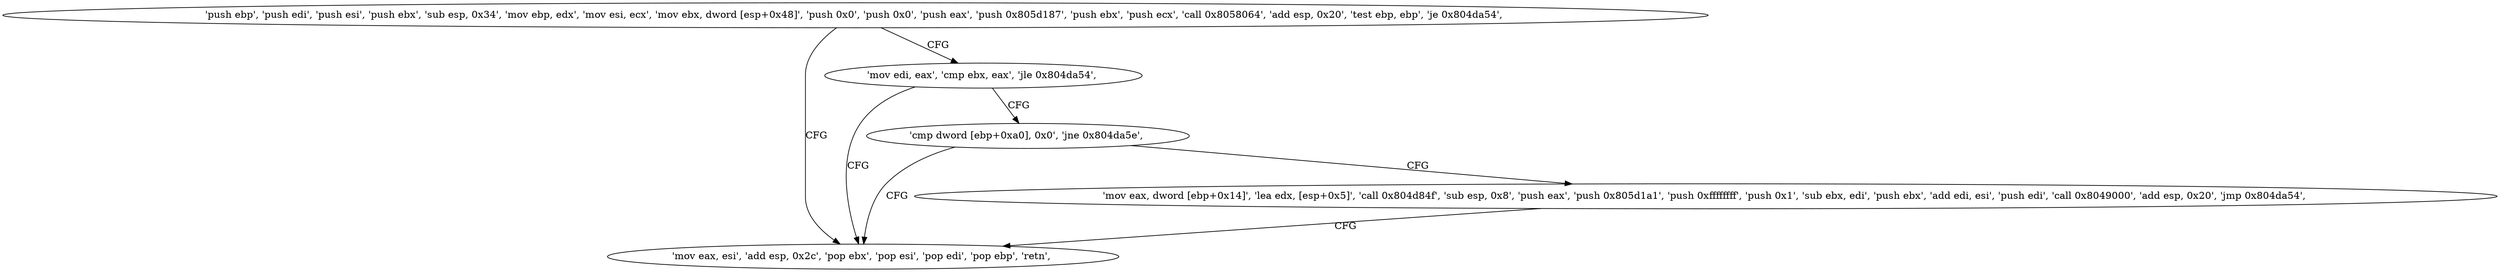 digraph "func" {
"134535710" [label = "'push ebp', 'push edi', 'push esi', 'push ebx', 'sub esp, 0x34', 'mov ebp, edx', 'mov esi, ecx', 'mov ebx, dword [esp+0x48]', 'push 0x0', 'push 0x0', 'push eax', 'push 0x805d187', 'push ebx', 'push ecx', 'call 0x8058064', 'add esp, 0x20', 'test ebp, ebp', 'je 0x804da54', " ]
"134535764" [label = "'mov eax, esi', 'add esp, 0x2c', 'pop ebx', 'pop esi', 'pop edi', 'pop ebp', 'retn', " ]
"134535749" [label = "'mov edi, eax', 'cmp ebx, eax', 'jle 0x804da54', " ]
"134535755" [label = "'cmp dword [ebp+0xa0], 0x0', 'jne 0x804da5e', " ]
"134535774" [label = "'mov eax, dword [ebp+0x14]', 'lea edx, [esp+0x5]', 'call 0x804d84f', 'sub esp, 0x8', 'push eax', 'push 0x805d1a1', 'push 0xffffffff', 'push 0x1', 'sub ebx, edi', 'push ebx', 'add edi, esi', 'push edi', 'call 0x8049000', 'add esp, 0x20', 'jmp 0x804da54', " ]
"134535710" -> "134535764" [ label = "CFG" ]
"134535710" -> "134535749" [ label = "CFG" ]
"134535749" -> "134535764" [ label = "CFG" ]
"134535749" -> "134535755" [ label = "CFG" ]
"134535755" -> "134535774" [ label = "CFG" ]
"134535755" -> "134535764" [ label = "CFG" ]
"134535774" -> "134535764" [ label = "CFG" ]
}
